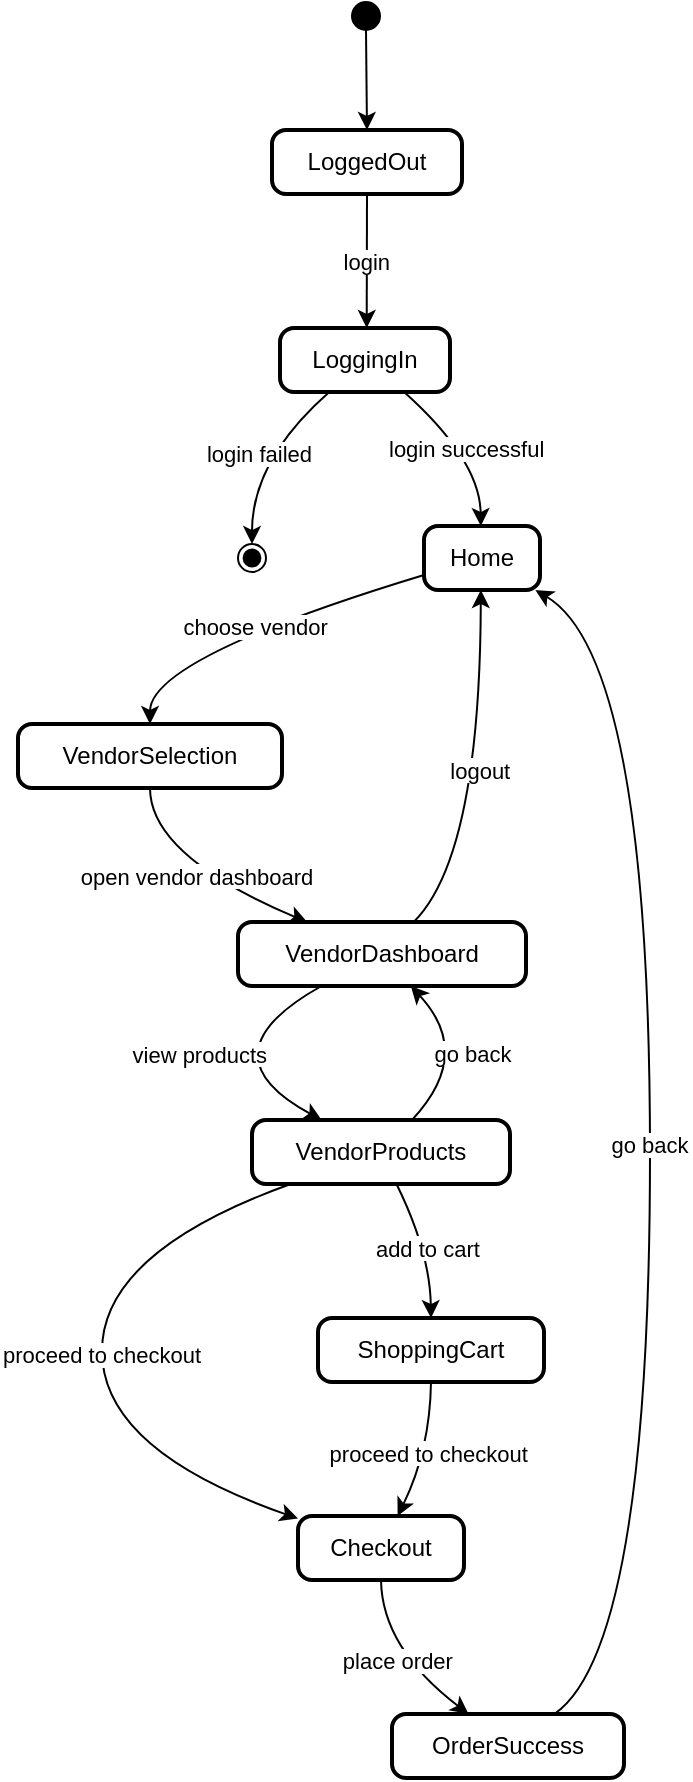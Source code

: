 <mxfile version="24.6.3" type="github">
  <diagram name="Page-1" id="Woei91MEKbt23rIcyTAX">
    <mxGraphModel>
      <root>
        <mxCell id="0" />
        <mxCell id="1" parent="0" />
        <mxCell id="2" value="" style="ellipse;fillColor=strokeColor;" vertex="1" parent="1">
          <mxGeometry x="205" y="8" width="14" height="14" as="geometry" />
        </mxCell>
        <mxCell id="3" value="LoggedOut" style="rounded=1;absoluteArcSize=1;arcSize=14;whiteSpace=wrap;strokeWidth=2;" vertex="1" parent="1">
          <mxGeometry x="165" y="72" width="95" height="32" as="geometry" />
        </mxCell>
        <mxCell id="4" value="LoggingIn" style="rounded=1;absoluteArcSize=1;arcSize=14;whiteSpace=wrap;strokeWidth=2;" vertex="1" parent="1">
          <mxGeometry x="169" y="171" width="85" height="32" as="geometry" />
        </mxCell>
        <mxCell id="5" value="" style="ellipse;shape=endState;fillColor=strokeColor;" vertex="1" parent="1">
          <mxGeometry x="148" y="279" width="14" height="14" as="geometry" />
        </mxCell>
        <mxCell id="6" value="Home" style="rounded=1;absoluteArcSize=1;arcSize=14;whiteSpace=wrap;strokeWidth=2;" vertex="1" parent="1">
          <mxGeometry x="241" y="270" width="58" height="32" as="geometry" />
        </mxCell>
        <mxCell id="7" value="VendorSelection" style="rounded=1;absoluteArcSize=1;arcSize=14;whiteSpace=wrap;strokeWidth=2;" vertex="1" parent="1">
          <mxGeometry x="38" y="369" width="132" height="32" as="geometry" />
        </mxCell>
        <mxCell id="8" value="VendorDashboard" style="rounded=1;absoluteArcSize=1;arcSize=14;whiteSpace=wrap;strokeWidth=2;" vertex="1" parent="1">
          <mxGeometry x="148" y="468" width="144" height="32" as="geometry" />
        </mxCell>
        <mxCell id="9" value="VendorProducts" style="rounded=1;absoluteArcSize=1;arcSize=14;whiteSpace=wrap;strokeWidth=2;" vertex="1" parent="1">
          <mxGeometry x="155" y="567" width="129" height="32" as="geometry" />
        </mxCell>
        <mxCell id="10" value="ShoppingCart" style="rounded=1;absoluteArcSize=1;arcSize=14;whiteSpace=wrap;strokeWidth=2;" vertex="1" parent="1">
          <mxGeometry x="188" y="666" width="113" height="32" as="geometry" />
        </mxCell>
        <mxCell id="11" value="Checkout" style="rounded=1;absoluteArcSize=1;arcSize=14;whiteSpace=wrap;strokeWidth=2;" vertex="1" parent="1">
          <mxGeometry x="178" y="765" width="83" height="32" as="geometry" />
        </mxCell>
        <mxCell id="12" value="OrderSuccess" style="rounded=1;absoluteArcSize=1;arcSize=14;whiteSpace=wrap;strokeWidth=2;" vertex="1" parent="1">
          <mxGeometry x="225" y="864" width="116" height="32" as="geometry" />
        </mxCell>
        <mxCell id="13" value="" style="curved=1;startArrow=none;;exitX=0.51;exitY=1;entryX=0.5;entryY=0;" edge="1" parent="1" source="2" target="3">
          <mxGeometry relative="1" as="geometry">
            <Array as="points" />
          </mxGeometry>
        </mxCell>
        <mxCell id="14" value="login" style="curved=1;startArrow=none;;exitX=0.5;exitY=1;entryX=0.51;entryY=0;" edge="1" parent="1" source="3" target="4">
          <mxGeometry relative="1" as="geometry">
            <Array as="points" />
          </mxGeometry>
        </mxCell>
        <mxCell id="15" value="login failed" style="curved=1;startArrow=none;;exitX=0.29;exitY=1;entryX=0.48;entryY=0;" edge="1" parent="1" source="4" target="5">
          <mxGeometry relative="1" as="geometry">
            <Array as="points">
              <mxPoint x="155" y="237" />
            </Array>
          </mxGeometry>
        </mxCell>
        <mxCell id="16" value="login successful" style="curved=1;startArrow=none;;exitX=0.73;exitY=1;entryX=0.49;entryY=0;" edge="1" parent="1" source="4" target="6">
          <mxGeometry relative="1" as="geometry">
            <Array as="points">
              <mxPoint x="269" y="237" />
            </Array>
          </mxGeometry>
        </mxCell>
        <mxCell id="17" value="choose vendor" style="curved=1;startArrow=none;;exitX=-0.01;exitY=0.77;entryX=0.5;entryY=0;" edge="1" parent="1" source="6" target="7">
          <mxGeometry relative="1" as="geometry">
            <Array as="points">
              <mxPoint x="104" y="336" />
            </Array>
          </mxGeometry>
        </mxCell>
        <mxCell id="18" value="open vendor dashboard" style="curved=1;startArrow=none;;exitX=0.5;exitY=1;entryX=0.24;entryY=0;" edge="1" parent="1" source="7" target="8">
          <mxGeometry relative="1" as="geometry">
            <Array as="points">
              <mxPoint x="104" y="435" />
            </Array>
          </mxGeometry>
        </mxCell>
        <mxCell id="19" value="view products" style="curved=1;startArrow=none;;exitX=0.29;exitY=1;entryX=0.27;entryY=0;" edge="1" parent="1" source="8" target="9">
          <mxGeometry relative="1" as="geometry">
            <Array as="points">
              <mxPoint x="129" y="534" />
            </Array>
          </mxGeometry>
        </mxCell>
        <mxCell id="20" value="logout" style="curved=1;startArrow=none;;exitX=0.61;exitY=0;entryX=0.49;entryY=1;" edge="1" parent="1" source="8" target="6">
          <mxGeometry relative="1" as="geometry">
            <Array as="points">
              <mxPoint x="269" y="435" />
            </Array>
          </mxGeometry>
        </mxCell>
        <mxCell id="21" value="go back" style="curved=1;startArrow=none;;exitX=0.62;exitY=0;entryX=0.6;entryY=1;" edge="1" parent="1" source="9" target="8">
          <mxGeometry relative="1" as="geometry">
            <Array as="points">
              <mxPoint x="266" y="534" />
            </Array>
          </mxGeometry>
        </mxCell>
        <mxCell id="22" value="add to cart" style="curved=1;startArrow=none;;exitX=0.56;exitY=1;entryX=0.5;entryY=0;" edge="1" parent="1" source="9" target="10">
          <mxGeometry relative="1" as="geometry">
            <Array as="points">
              <mxPoint x="244" y="633" />
            </Array>
          </mxGeometry>
        </mxCell>
        <mxCell id="23" value="proceed to checkout" style="curved=1;startArrow=none;;exitX=0.15;exitY=1;entryX=0;entryY=0.04;" edge="1" parent="1" source="9" target="11">
          <mxGeometry relative="1" as="geometry">
            <Array as="points">
              <mxPoint x="80" y="633" />
              <mxPoint x="80" y="732" />
            </Array>
          </mxGeometry>
        </mxCell>
        <mxCell id="24" value="proceed to checkout" style="curved=1;startArrow=none;;exitX=0.5;exitY=1;entryX=0.6;entryY=0;" edge="1" parent="1" source="10" target="11">
          <mxGeometry relative="1" as="geometry">
            <Array as="points">
              <mxPoint x="244" y="732" />
            </Array>
          </mxGeometry>
        </mxCell>
        <mxCell id="25" value="place order" style="curved=1;startArrow=none;;exitX=0.5;exitY=1;entryX=0.33;entryY=0;" edge="1" parent="1" source="11" target="12">
          <mxGeometry relative="1" as="geometry">
            <Array as="points">
              <mxPoint x="220" y="831" />
            </Array>
          </mxGeometry>
        </mxCell>
        <mxCell id="26" value="go back" style="curved=1;startArrow=none;;exitX=0.7;exitY=0;entryX=0.96;entryY=1;" edge="1" parent="1" source="12" target="6">
          <mxGeometry relative="1" as="geometry">
            <Array as="points">
              <mxPoint x="354" y="831" />
              <mxPoint x="354" y="336" />
            </Array>
          </mxGeometry>
        </mxCell>
      </root>
    </mxGraphModel>
  </diagram>
</mxfile>
